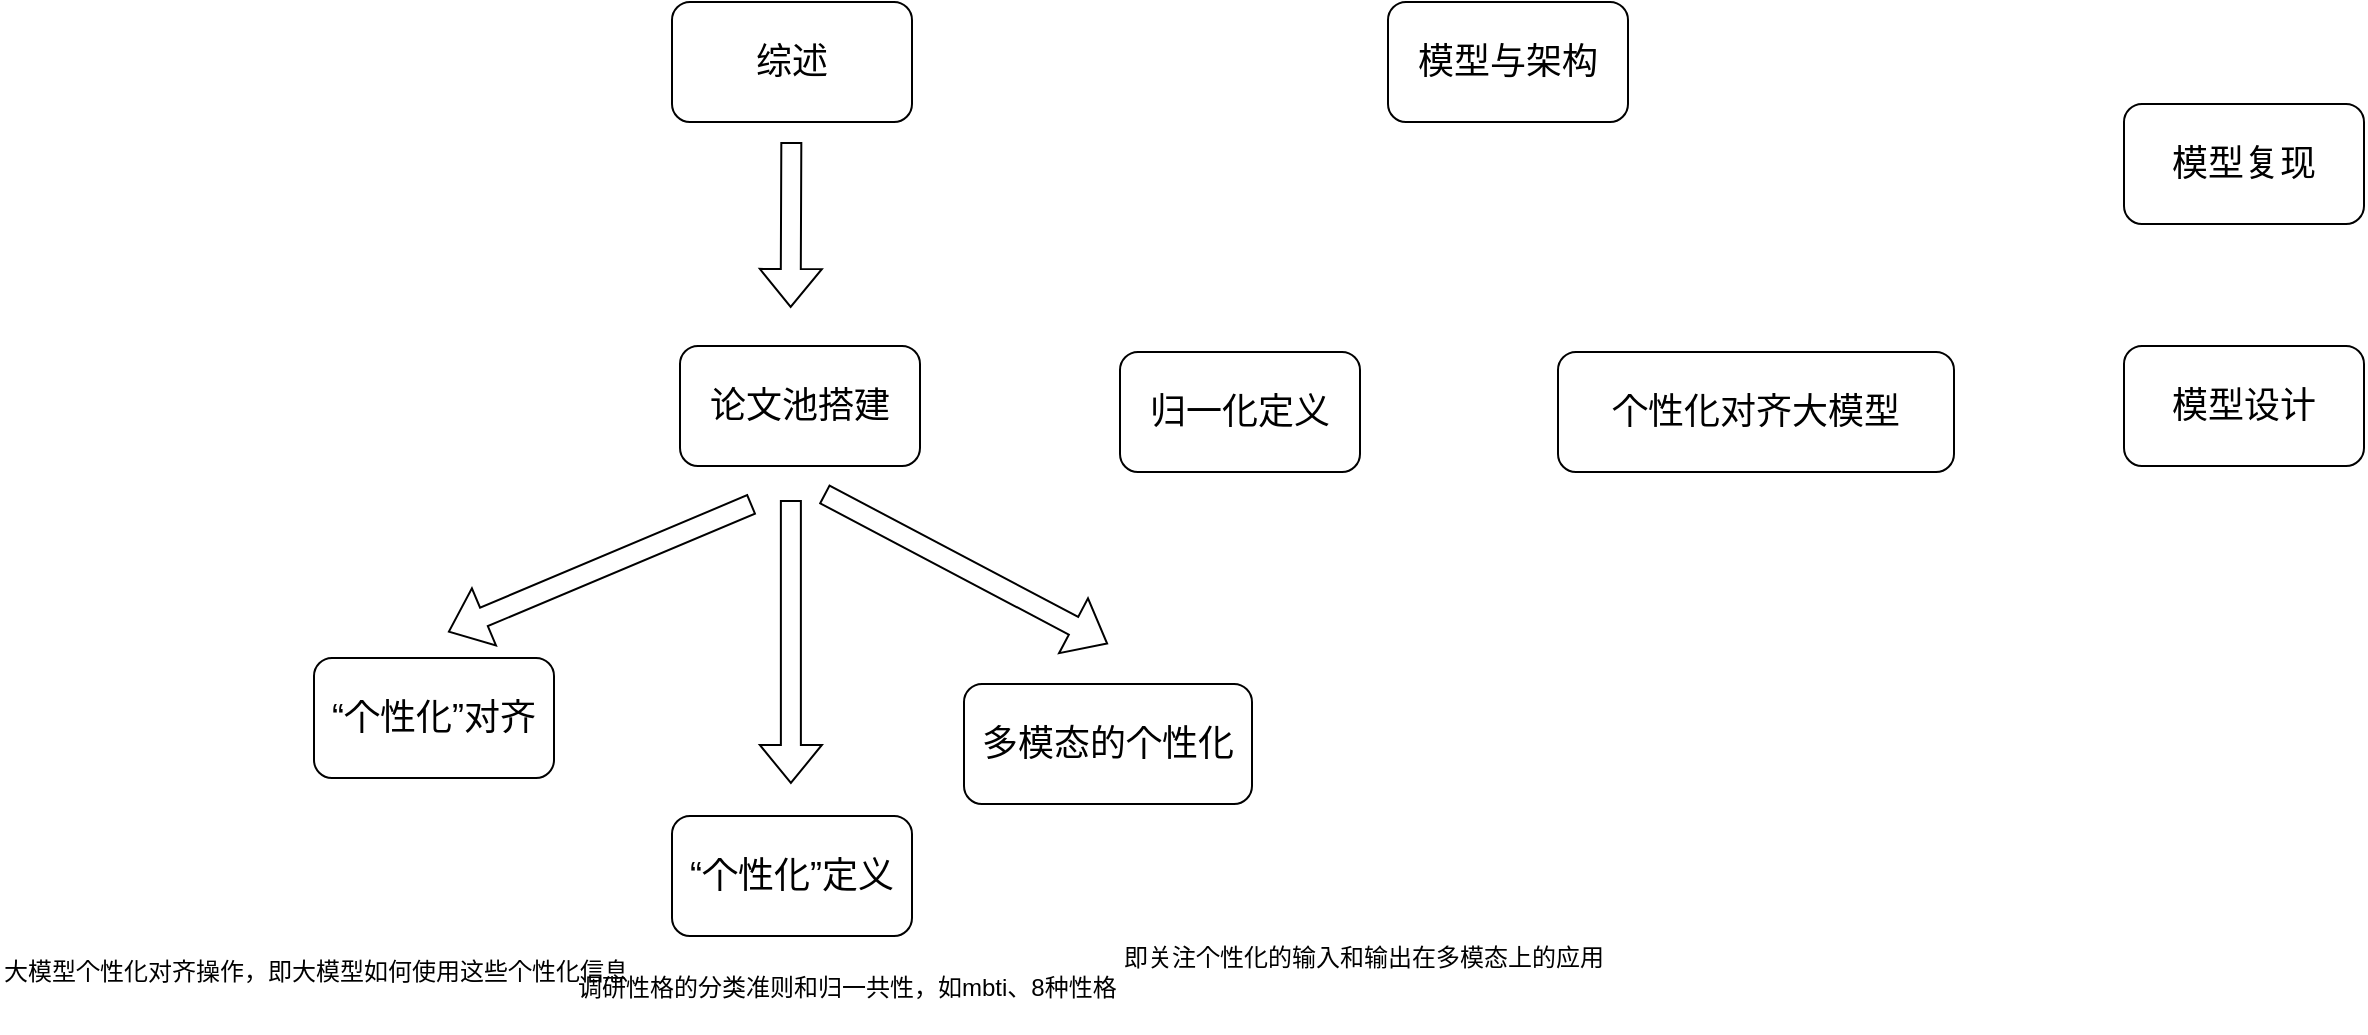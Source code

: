 <mxfile version="24.4.0" type="github">
  <diagram name="第 1 页" id="jlVK5qfQyr_egqlrKWcN">
    <mxGraphModel dx="1455" dy="872" grid="0" gridSize="10" guides="1" tooltips="1" connect="1" arrows="1" fold="1" page="1" pageScale="1" pageWidth="3300" pageHeight="4681" math="0" shadow="0">
      <root>
        <mxCell id="0" />
        <mxCell id="1" parent="0" />
        <mxCell id="gydbtc8NzU2zJaDU4UvF-1" value="&lt;font style=&quot;font-size: 18px;&quot;&gt;归一化定义&lt;/font&gt;" style="rounded=1;whiteSpace=wrap;html=1;" vertex="1" parent="1">
          <mxGeometry x="633" y="832" width="120" height="60" as="geometry" />
        </mxCell>
        <mxCell id="gydbtc8NzU2zJaDU4UvF-2" value="&lt;font style=&quot;font-size: 18px;&quot;&gt;个性化对齐大模型&lt;/font&gt;" style="rounded=1;whiteSpace=wrap;html=1;" vertex="1" parent="1">
          <mxGeometry x="852" y="832" width="198" height="60" as="geometry" />
        </mxCell>
        <mxCell id="gydbtc8NzU2zJaDU4UvF-3" value="&lt;font style=&quot;font-size: 18px;&quot;&gt;综述&lt;/font&gt;" style="rounded=1;whiteSpace=wrap;html=1;" vertex="1" parent="1">
          <mxGeometry x="409" y="657" width="120" height="60" as="geometry" />
        </mxCell>
        <mxCell id="gydbtc8NzU2zJaDU4UvF-4" value="" style="shape=flexArrow;endArrow=classic;html=1;rounded=0;" edge="1" parent="1">
          <mxGeometry width="50" height="50" relative="1" as="geometry">
            <mxPoint x="468.44" y="906" as="sourcePoint" />
            <mxPoint x="468.44" y="1048" as="targetPoint" />
          </mxGeometry>
        </mxCell>
        <mxCell id="gydbtc8NzU2zJaDU4UvF-5" value="" style="shape=flexArrow;endArrow=classic;html=1;rounded=0;" edge="1" parent="1">
          <mxGeometry width="50" height="50" relative="1" as="geometry">
            <mxPoint x="449" y="908" as="sourcePoint" />
            <mxPoint x="297" y="972" as="targetPoint" />
          </mxGeometry>
        </mxCell>
        <mxCell id="gydbtc8NzU2zJaDU4UvF-6" value="" style="shape=flexArrow;endArrow=classic;html=1;rounded=0;" edge="1" parent="1">
          <mxGeometry width="50" height="50" relative="1" as="geometry">
            <mxPoint x="485" y="903" as="sourcePoint" />
            <mxPoint x="627" y="978" as="targetPoint" />
          </mxGeometry>
        </mxCell>
        <mxCell id="gydbtc8NzU2zJaDU4UvF-7" value="&lt;span style=&quot;font-size: 18px;&quot;&gt;“个性化”定义&lt;/span&gt;" style="rounded=1;whiteSpace=wrap;html=1;" vertex="1" parent="1">
          <mxGeometry x="409" y="1064" width="120" height="60" as="geometry" />
        </mxCell>
        <mxCell id="gydbtc8NzU2zJaDU4UvF-8" value="调研性格的分类准则和归一共性，如mbti、8种性格" style="text;whiteSpace=wrap;" vertex="1" parent="1">
          <mxGeometry x="360.002" y="1136.004" width="297" height="36" as="geometry" />
        </mxCell>
        <mxCell id="gydbtc8NzU2zJaDU4UvF-9" value="大模型个性化对齐操作，即大模型如何使用这些个性化信息" style="text;whiteSpace=wrap;" vertex="1" parent="1">
          <mxGeometry x="73.003" y="1128.005" width="340" height="36" as="geometry" />
        </mxCell>
        <mxCell id="gydbtc8NzU2zJaDU4UvF-10" value="&lt;span style=&quot;font-size: 18px;&quot;&gt;“个性化”对齐&lt;/span&gt;" style="rounded=1;whiteSpace=wrap;html=1;" vertex="1" parent="1">
          <mxGeometry x="230" y="985" width="120" height="60" as="geometry" />
        </mxCell>
        <mxCell id="gydbtc8NzU2zJaDU4UvF-11" value="&lt;span style=&quot;font-size: 18px;&quot;&gt;多模态的个性化&lt;/span&gt;" style="rounded=1;whiteSpace=wrap;html=1;" vertex="1" parent="1">
          <mxGeometry x="555" y="998" width="144" height="60" as="geometry" />
        </mxCell>
        <mxCell id="gydbtc8NzU2zJaDU4UvF-12" value="即关注个性化的输入和输出在多模态上的应用" style="text;whiteSpace=wrap;" vertex="1" parent="1">
          <mxGeometry x="633.005" y="1120.996" width="268" height="36" as="geometry" />
        </mxCell>
        <mxCell id="gydbtc8NzU2zJaDU4UvF-13" value="&lt;font style=&quot;font-size: 18px;&quot;&gt;论文池搭建&lt;/font&gt;" style="rounded=1;whiteSpace=wrap;html=1;" vertex="1" parent="1">
          <mxGeometry x="413" y="829" width="120" height="60" as="geometry" />
        </mxCell>
        <mxCell id="gydbtc8NzU2zJaDU4UvF-14" value="" style="shape=flexArrow;endArrow=classic;html=1;rounded=0;" edge="1" parent="1">
          <mxGeometry width="50" height="50" relative="1" as="geometry">
            <mxPoint x="468.66" y="727" as="sourcePoint" />
            <mxPoint x="468.33" y="810" as="targetPoint" />
          </mxGeometry>
        </mxCell>
        <mxCell id="gydbtc8NzU2zJaDU4UvF-15" value="&lt;span style=&quot;font-size: 18px;&quot;&gt;模型与架构&lt;/span&gt;" style="rounded=1;whiteSpace=wrap;html=1;" vertex="1" parent="1">
          <mxGeometry x="767" y="657" width="120" height="60" as="geometry" />
        </mxCell>
        <mxCell id="gydbtc8NzU2zJaDU4UvF-16" value="&lt;font style=&quot;font-size: 18px;&quot;&gt;模型复现&lt;/font&gt;" style="rounded=1;whiteSpace=wrap;html=1;" vertex="1" parent="1">
          <mxGeometry x="1135" y="708" width="120" height="60" as="geometry" />
        </mxCell>
        <mxCell id="gydbtc8NzU2zJaDU4UvF-17" value="&lt;span style=&quot;font-size: 18px;&quot;&gt;模型设计&lt;/span&gt;" style="rounded=1;whiteSpace=wrap;html=1;" vertex="1" parent="1">
          <mxGeometry x="1135" y="829" width="120" height="60" as="geometry" />
        </mxCell>
      </root>
    </mxGraphModel>
  </diagram>
</mxfile>
